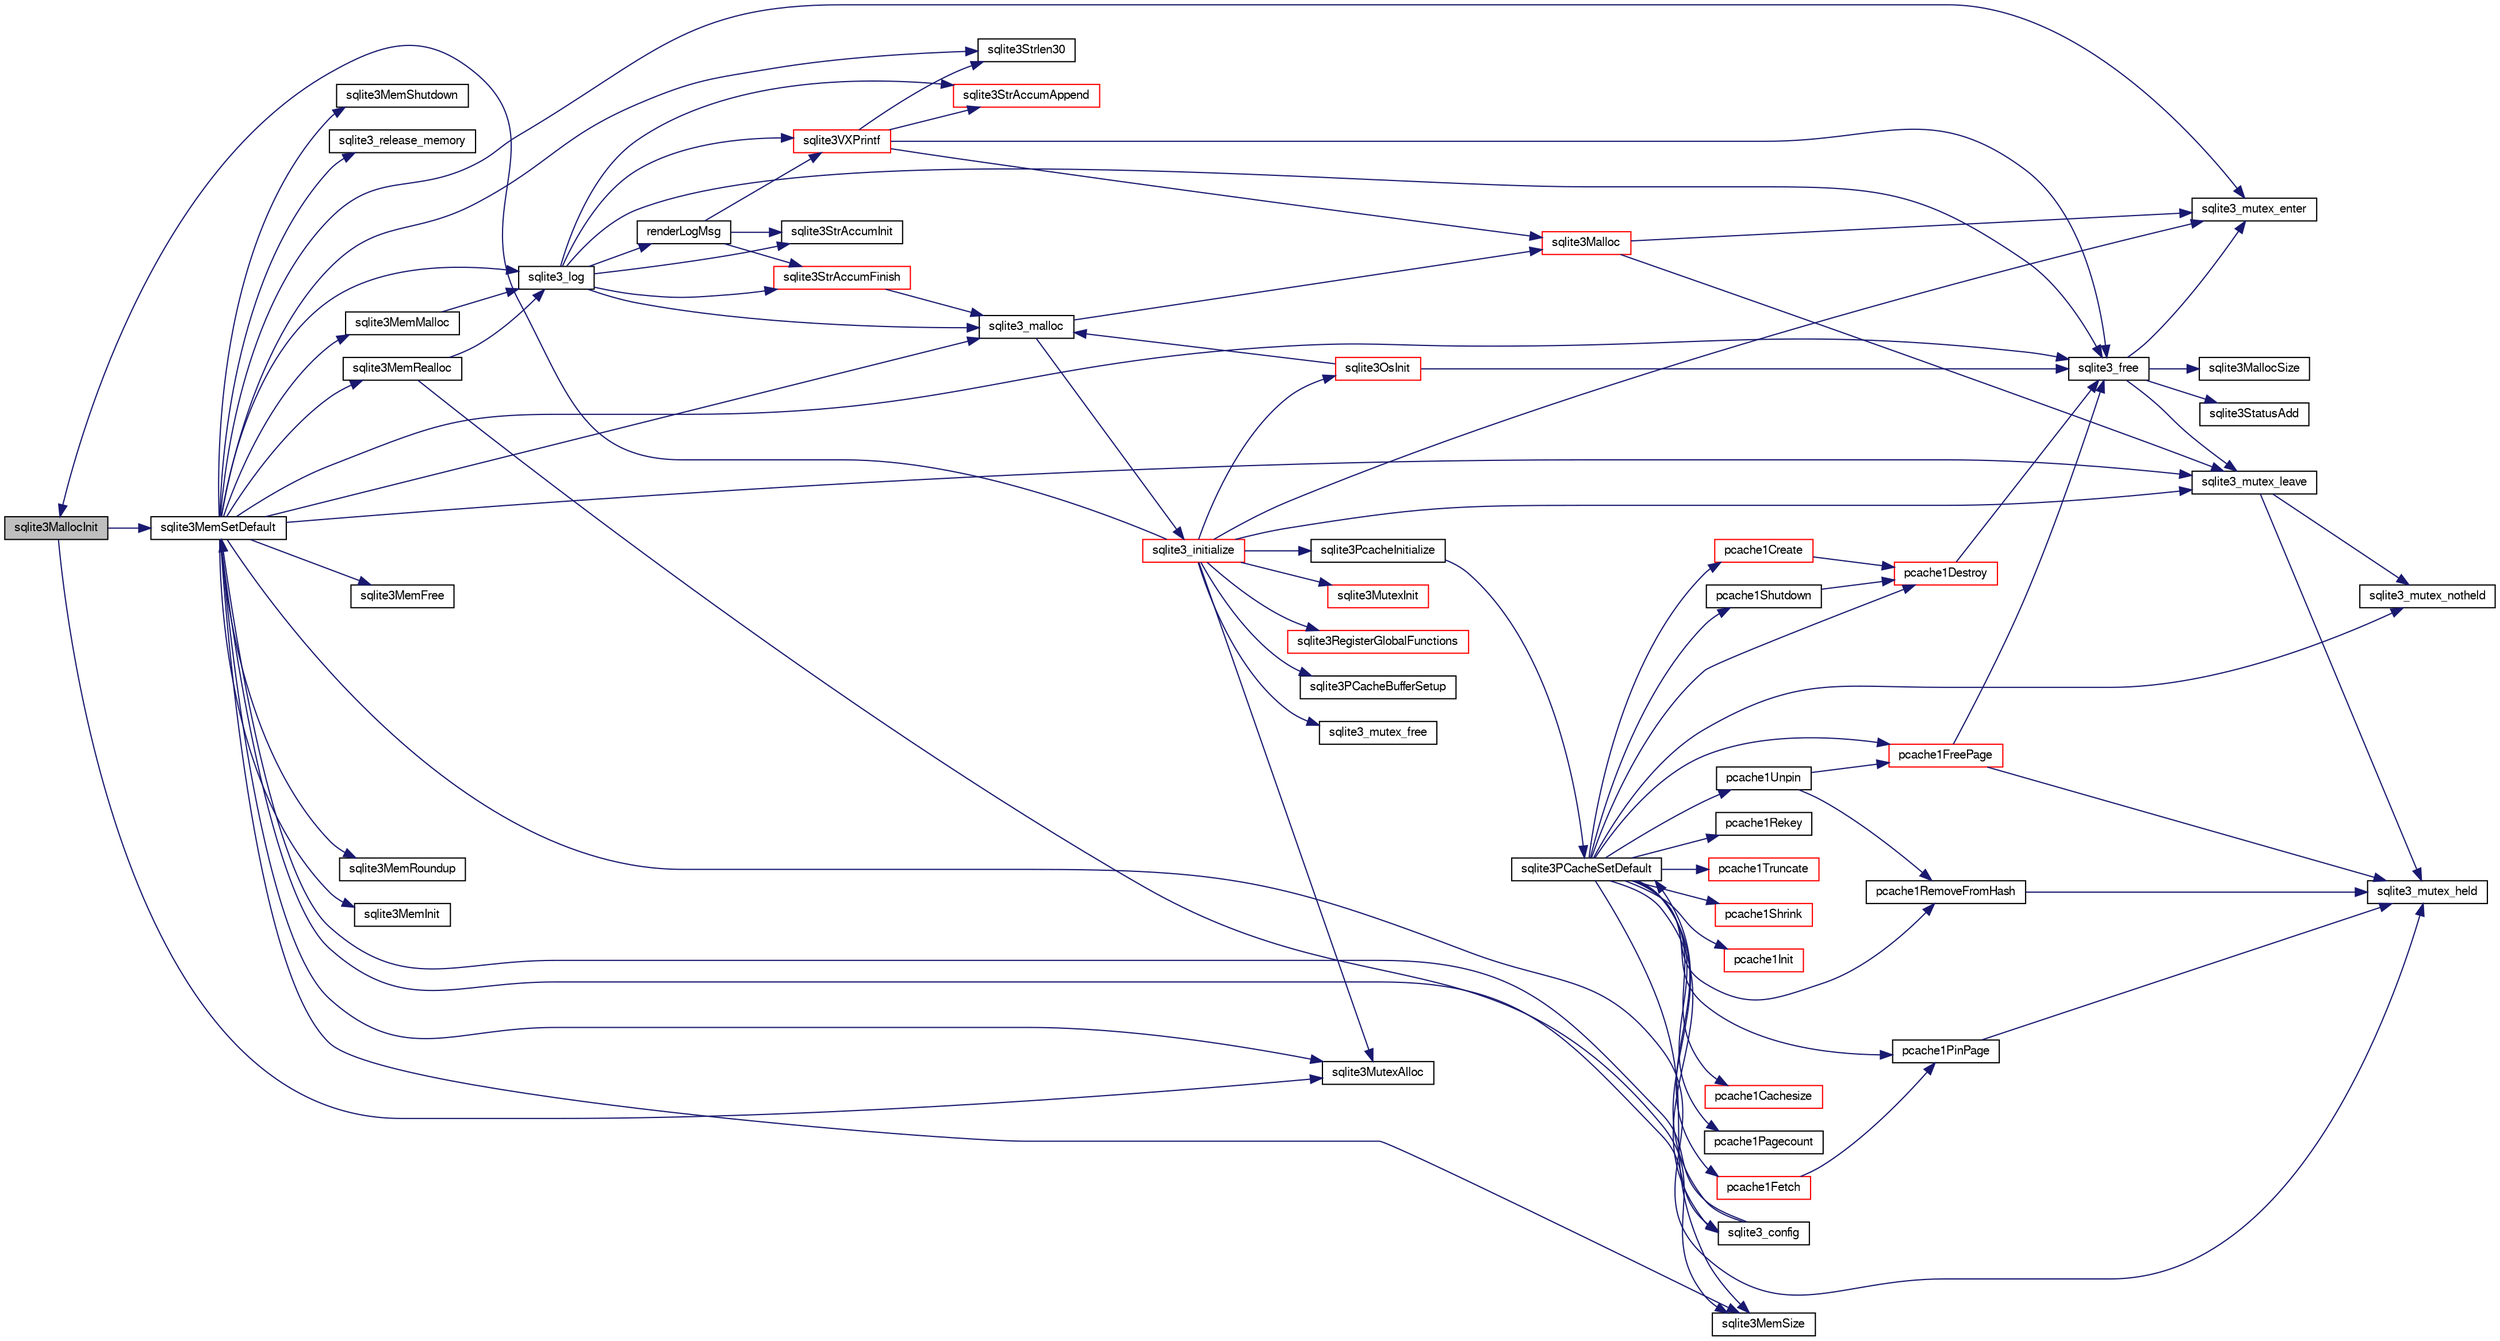 digraph "sqlite3MallocInit"
{
  edge [fontname="FreeSans",fontsize="10",labelfontname="FreeSans",labelfontsize="10"];
  node [fontname="FreeSans",fontsize="10",shape=record];
  rankdir="LR";
  Node583192 [label="sqlite3MallocInit",height=0.2,width=0.4,color="black", fillcolor="grey75", style="filled", fontcolor="black"];
  Node583192 -> Node583193 [color="midnightblue",fontsize="10",style="solid",fontname="FreeSans"];
  Node583193 [label="sqlite3MemSetDefault",height=0.2,width=0.4,color="black", fillcolor="white", style="filled",URL="$sqlite3_8c.html#a162fbfd727e92c5f8f72625b5ff62549"];
  Node583193 -> Node583194 [color="midnightblue",fontsize="10",style="solid",fontname="FreeSans"];
  Node583194 [label="sqlite3MemMalloc",height=0.2,width=0.4,color="black", fillcolor="white", style="filled",URL="$sqlite3_8c.html#a53157f1a669f949332f44ca9f15c0a43"];
  Node583194 -> Node583195 [color="midnightblue",fontsize="10",style="solid",fontname="FreeSans"];
  Node583195 [label="sqlite3_log",height=0.2,width=0.4,color="black", fillcolor="white", style="filled",URL="$sqlite3_8c.html#a298c9699bf9c143662c6b1fec4b2dc3b"];
  Node583195 -> Node583196 [color="midnightblue",fontsize="10",style="solid",fontname="FreeSans"];
  Node583196 [label="renderLogMsg",height=0.2,width=0.4,color="black", fillcolor="white", style="filled",URL="$sqlite3_8c.html#a7a02b43ce0a27bb52085c7f446d115af"];
  Node583196 -> Node583197 [color="midnightblue",fontsize="10",style="solid",fontname="FreeSans"];
  Node583197 [label="sqlite3StrAccumInit",height=0.2,width=0.4,color="black", fillcolor="white", style="filled",URL="$sqlite3_8c.html#aabf95e113b9d54d519cd15a56215f560"];
  Node583196 -> Node583198 [color="midnightblue",fontsize="10",style="solid",fontname="FreeSans"];
  Node583198 [label="sqlite3VXPrintf",height=0.2,width=0.4,color="red", fillcolor="white", style="filled",URL="$sqlite3_8c.html#a63c25806c9bd4a2b76f9a0eb232c6bde"];
  Node583198 -> Node583199 [color="midnightblue",fontsize="10",style="solid",fontname="FreeSans"];
  Node583199 [label="sqlite3StrAccumAppend",height=0.2,width=0.4,color="red", fillcolor="white", style="filled",URL="$sqlite3_8c.html#a56664fa33def33c5a5245b623441d5e0"];
  Node583198 -> Node583217 [color="midnightblue",fontsize="10",style="solid",fontname="FreeSans"];
  Node583217 [label="sqlite3Malloc",height=0.2,width=0.4,color="red", fillcolor="white", style="filled",URL="$sqlite3_8c.html#a361a2eaa846b1885f123abe46f5d8b2b"];
  Node583217 -> Node583211 [color="midnightblue",fontsize="10",style="solid",fontname="FreeSans"];
  Node583211 [label="sqlite3_mutex_enter",height=0.2,width=0.4,color="black", fillcolor="white", style="filled",URL="$sqlite3_8c.html#a1c12cde690bd89f104de5cbad12a6bf5"];
  Node583217 -> Node583213 [color="midnightblue",fontsize="10",style="solid",fontname="FreeSans"];
  Node583213 [label="sqlite3_mutex_leave",height=0.2,width=0.4,color="black", fillcolor="white", style="filled",URL="$sqlite3_8c.html#a5838d235601dbd3c1fa993555c6bcc93"];
  Node583213 -> Node583205 [color="midnightblue",fontsize="10",style="solid",fontname="FreeSans"];
  Node583205 [label="sqlite3_mutex_held",height=0.2,width=0.4,color="black", fillcolor="white", style="filled",URL="$sqlite3_8c.html#acf77da68932b6bc163c5e68547ecc3e7"];
  Node583213 -> Node583214 [color="midnightblue",fontsize="10",style="solid",fontname="FreeSans"];
  Node583214 [label="sqlite3_mutex_notheld",height=0.2,width=0.4,color="black", fillcolor="white", style="filled",URL="$sqlite3_8c.html#a83967c837c1c000d3b5adcfaa688f5dc"];
  Node583198 -> Node583269 [color="midnightblue",fontsize="10",style="solid",fontname="FreeSans"];
  Node583269 [label="sqlite3Strlen30",height=0.2,width=0.4,color="black", fillcolor="white", style="filled",URL="$sqlite3_8c.html#a3dcd80ba41f1a308193dee74857b62a7"];
  Node583198 -> Node583210 [color="midnightblue",fontsize="10",style="solid",fontname="FreeSans"];
  Node583210 [label="sqlite3_free",height=0.2,width=0.4,color="black", fillcolor="white", style="filled",URL="$sqlite3_8c.html#a6552349e36a8a691af5487999ab09519"];
  Node583210 -> Node583211 [color="midnightblue",fontsize="10",style="solid",fontname="FreeSans"];
  Node583210 -> Node583212 [color="midnightblue",fontsize="10",style="solid",fontname="FreeSans"];
  Node583212 [label="sqlite3StatusAdd",height=0.2,width=0.4,color="black", fillcolor="white", style="filled",URL="$sqlite3_8c.html#afa029f93586aeab4cc85360905dae9cd"];
  Node583210 -> Node583208 [color="midnightblue",fontsize="10",style="solid",fontname="FreeSans"];
  Node583208 [label="sqlite3MallocSize",height=0.2,width=0.4,color="black", fillcolor="white", style="filled",URL="$sqlite3_8c.html#acf5d2a5f35270bafb050bd2def576955"];
  Node583210 -> Node583213 [color="midnightblue",fontsize="10",style="solid",fontname="FreeSans"];
  Node583196 -> Node583267 [color="midnightblue",fontsize="10",style="solid",fontname="FreeSans"];
  Node583267 [label="sqlite3StrAccumFinish",height=0.2,width=0.4,color="red", fillcolor="white", style="filled",URL="$sqlite3_8c.html#adb7f26b10ac1b847db6f000ef4c2e2ba"];
  Node583267 -> Node583268 [color="midnightblue",fontsize="10",style="solid",fontname="FreeSans"];
  Node583268 [label="sqlite3_malloc",height=0.2,width=0.4,color="black", fillcolor="white", style="filled",URL="$sqlite3_8c.html#ac79dba55fc32b6a840cf5a9769bce7cd"];
  Node583268 -> Node583223 [color="midnightblue",fontsize="10",style="solid",fontname="FreeSans"];
  Node583223 [label="sqlite3_initialize",height=0.2,width=0.4,color="red", fillcolor="white", style="filled",URL="$sqlite3_8c.html#ab0c0ee2d5d4cf8b28e9572296a8861df"];
  Node583223 -> Node583224 [color="midnightblue",fontsize="10",style="solid",fontname="FreeSans"];
  Node583224 [label="sqlite3MutexInit",height=0.2,width=0.4,color="red", fillcolor="white", style="filled",URL="$sqlite3_8c.html#a7906afcdd1cdb3d0007eb932398a1158"];
  Node583223 -> Node583242 [color="midnightblue",fontsize="10",style="solid",fontname="FreeSans"];
  Node583242 [label="sqlite3MutexAlloc",height=0.2,width=0.4,color="black", fillcolor="white", style="filled",URL="$sqlite3_8c.html#a0e3f432ee581f6876b590e7ad7e84e19"];
  Node583223 -> Node583211 [color="midnightblue",fontsize="10",style="solid",fontname="FreeSans"];
  Node583223 -> Node583192 [color="midnightblue",fontsize="10",style="solid",fontname="FreeSans"];
  Node583223 -> Node583213 [color="midnightblue",fontsize="10",style="solid",fontname="FreeSans"];
  Node583223 -> Node583243 [color="midnightblue",fontsize="10",style="solid",fontname="FreeSans"];
  Node583243 [label="sqlite3RegisterGlobalFunctions",height=0.2,width=0.4,color="red", fillcolor="white", style="filled",URL="$sqlite3_8c.html#a9f75bd111010f29e1b8d74344473c4ec"];
  Node583223 -> Node583426 [color="midnightblue",fontsize="10",style="solid",fontname="FreeSans"];
  Node583426 [label="sqlite3PcacheInitialize",height=0.2,width=0.4,color="black", fillcolor="white", style="filled",URL="$sqlite3_8c.html#a2902c61ddc88bea002c4d69fe4052b1f"];
  Node583426 -> Node583427 [color="midnightblue",fontsize="10",style="solid",fontname="FreeSans"];
  Node583427 [label="sqlite3PCacheSetDefault",height=0.2,width=0.4,color="black", fillcolor="white", style="filled",URL="$sqlite3_8c.html#a91974afe7709a742451438556ee0c70c"];
  Node583427 -> Node583428 [color="midnightblue",fontsize="10",style="solid",fontname="FreeSans"];
  Node583428 [label="pcache1Init",height=0.2,width=0.4,color="red", fillcolor="white", style="filled",URL="$sqlite3_8c.html#a05e9c1daf3dd812db1d769b69b20e069"];
  Node583427 -> Node583430 [color="midnightblue",fontsize="10",style="solid",fontname="FreeSans"];
  Node583430 [label="pcache1Shutdown",height=0.2,width=0.4,color="black", fillcolor="white", style="filled",URL="$sqlite3_8c.html#a707b7714a99d68e6858d4305b2a02579"];
  Node583430 -> Node583431 [color="midnightblue",fontsize="10",style="solid",fontname="FreeSans"];
  Node583431 [label="pcache1Destroy",height=0.2,width=0.4,color="red", fillcolor="white", style="filled",URL="$sqlite3_8c.html#af128220dedcda78a71f3283ece247258"];
  Node583431 -> Node583210 [color="midnightblue",fontsize="10",style="solid",fontname="FreeSans"];
  Node583427 -> Node583438 [color="midnightblue",fontsize="10",style="solid",fontname="FreeSans"];
  Node583438 [label="pcache1Create",height=0.2,width=0.4,color="red", fillcolor="white", style="filled",URL="$sqlite3_8c.html#a44cfeb7ecaf2b6aa54934d3deaee8919"];
  Node583438 -> Node583431 [color="midnightblue",fontsize="10",style="solid",fontname="FreeSans"];
  Node583427 -> Node583449 [color="midnightblue",fontsize="10",style="solid",fontname="FreeSans"];
  Node583449 [label="pcache1Cachesize",height=0.2,width=0.4,color="red", fillcolor="white", style="filled",URL="$sqlite3_8c.html#a071ef90a5e389826abcea7883ff2cd05"];
  Node583427 -> Node583450 [color="midnightblue",fontsize="10",style="solid",fontname="FreeSans"];
  Node583450 [label="pcache1Pagecount",height=0.2,width=0.4,color="black", fillcolor="white", style="filled",URL="$sqlite3_8c.html#aad313c3d8464ce3154a2a31409c5c625"];
  Node583427 -> Node583451 [color="midnightblue",fontsize="10",style="solid",fontname="FreeSans"];
  Node583451 [label="pcache1Fetch",height=0.2,width=0.4,color="red", fillcolor="white", style="filled",URL="$sqlite3_8c.html#a745bc37e2a945b10e6b23a6fe6c35411"];
  Node583451 -> Node583433 [color="midnightblue",fontsize="10",style="solid",fontname="FreeSans"];
  Node583433 [label="pcache1PinPage",height=0.2,width=0.4,color="black", fillcolor="white", style="filled",URL="$sqlite3_8c.html#a8c56f8763581386fa892a46f77c8d684"];
  Node583433 -> Node583205 [color="midnightblue",fontsize="10",style="solid",fontname="FreeSans"];
  Node583427 -> Node583457 [color="midnightblue",fontsize="10",style="solid",fontname="FreeSans"];
  Node583457 [label="pcache1Unpin",height=0.2,width=0.4,color="black", fillcolor="white", style="filled",URL="$sqlite3_8c.html#a5f9a5ef3862388dc0b104f9efea3f8c5"];
  Node583457 -> Node583437 [color="midnightblue",fontsize="10",style="solid",fontname="FreeSans"];
  Node583437 [label="pcache1RemoveFromHash",height=0.2,width=0.4,color="black", fillcolor="white", style="filled",URL="$sqlite3_8c.html#a1b58eae8a9fe64c0c817a74a2ac7ad41"];
  Node583437 -> Node583205 [color="midnightblue",fontsize="10",style="solid",fontname="FreeSans"];
  Node583457 -> Node583434 [color="midnightblue",fontsize="10",style="solid",fontname="FreeSans"];
  Node583434 [label="pcache1FreePage",height=0.2,width=0.4,color="red", fillcolor="white", style="filled",URL="$sqlite3_8c.html#aa3f573a706805bb81ef72ff65ffcdb79"];
  Node583434 -> Node583205 [color="midnightblue",fontsize="10",style="solid",fontname="FreeSans"];
  Node583434 -> Node583210 [color="midnightblue",fontsize="10",style="solid",fontname="FreeSans"];
  Node583427 -> Node583458 [color="midnightblue",fontsize="10",style="solid",fontname="FreeSans"];
  Node583458 [label="pcache1Rekey",height=0.2,width=0.4,color="black", fillcolor="white", style="filled",URL="$sqlite3_8c.html#af4b8e7f81a3c3379d34aa2060102fcfe"];
  Node583427 -> Node583459 [color="midnightblue",fontsize="10",style="solid",fontname="FreeSans"];
  Node583459 [label="pcache1Truncate",height=0.2,width=0.4,color="red", fillcolor="white", style="filled",URL="$sqlite3_8c.html#ab21c5f71467aa7cfe1d1da105ecab289"];
  Node583427 -> Node583431 [color="midnightblue",fontsize="10",style="solid",fontname="FreeSans"];
  Node583427 -> Node583460 [color="midnightblue",fontsize="10",style="solid",fontname="FreeSans"];
  Node583460 [label="pcache1Shrink",height=0.2,width=0.4,color="red", fillcolor="white", style="filled",URL="$sqlite3_8c.html#a7f62f5f6d03ab88020fa8e2ab80ca38e"];
  Node583427 -> Node583448 [color="midnightblue",fontsize="10",style="solid",fontname="FreeSans"];
  Node583448 [label="sqlite3_config",height=0.2,width=0.4,color="black", fillcolor="white", style="filled",URL="$sqlite3_8c.html#a74ad420b6f26bc06a04ff6ecec8a8c91"];
  Node583448 -> Node583193 [color="midnightblue",fontsize="10",style="solid",fontname="FreeSans"];
  Node583448 -> Node583427 [color="midnightblue",fontsize="10",style="solid",fontname="FreeSans"];
  Node583427 -> Node583214 [color="midnightblue",fontsize="10",style="solid",fontname="FreeSans"];
  Node583427 -> Node583444 [color="midnightblue",fontsize="10",style="solid",fontname="FreeSans"];
  Node583444 [label="sqlite3MemSize",height=0.2,width=0.4,color="black", fillcolor="white", style="filled",URL="$sqlite3_8c.html#a564962938d56643e999de431c190f937"];
  Node583427 -> Node583433 [color="midnightblue",fontsize="10",style="solid",fontname="FreeSans"];
  Node583427 -> Node583437 [color="midnightblue",fontsize="10",style="solid",fontname="FreeSans"];
  Node583427 -> Node583434 [color="midnightblue",fontsize="10",style="solid",fontname="FreeSans"];
  Node583223 -> Node583461 [color="midnightblue",fontsize="10",style="solid",fontname="FreeSans"];
  Node583461 [label="sqlite3OsInit",height=0.2,width=0.4,color="red", fillcolor="white", style="filled",URL="$sqlite3_8c.html#afeaa886fe1ca086a30fd278b1d069762"];
  Node583461 -> Node583268 [color="midnightblue",fontsize="10",style="solid",fontname="FreeSans"];
  Node583461 -> Node583210 [color="midnightblue",fontsize="10",style="solid",fontname="FreeSans"];
  Node583223 -> Node583465 [color="midnightblue",fontsize="10",style="solid",fontname="FreeSans"];
  Node583465 [label="sqlite3PCacheBufferSetup",height=0.2,width=0.4,color="black", fillcolor="white", style="filled",URL="$sqlite3_8c.html#ad18a1eebefdfbc4254f473f7b0101937"];
  Node583223 -> Node583466 [color="midnightblue",fontsize="10",style="solid",fontname="FreeSans"];
  Node583466 [label="sqlite3_mutex_free",height=0.2,width=0.4,color="black", fillcolor="white", style="filled",URL="$sqlite3_8c.html#a2db2e72e08f6873afa9c61b0ec726fec"];
  Node583268 -> Node583217 [color="midnightblue",fontsize="10",style="solid",fontname="FreeSans"];
  Node583195 -> Node583197 [color="midnightblue",fontsize="10",style="solid",fontname="FreeSans"];
  Node583195 -> Node583198 [color="midnightblue",fontsize="10",style="solid",fontname="FreeSans"];
  Node583195 -> Node583267 [color="midnightblue",fontsize="10",style="solid",fontname="FreeSans"];
  Node583195 -> Node583268 [color="midnightblue",fontsize="10",style="solid",fontname="FreeSans"];
  Node583195 -> Node583210 [color="midnightblue",fontsize="10",style="solid",fontname="FreeSans"];
  Node583195 -> Node583199 [color="midnightblue",fontsize="10",style="solid",fontname="FreeSans"];
  Node583193 -> Node583442 [color="midnightblue",fontsize="10",style="solid",fontname="FreeSans"];
  Node583442 [label="sqlite3MemFree",height=0.2,width=0.4,color="black", fillcolor="white", style="filled",URL="$sqlite3_8c.html#a4198492989c7a427e3d704c06058850a"];
  Node583193 -> Node583443 [color="midnightblue",fontsize="10",style="solid",fontname="FreeSans"];
  Node583443 [label="sqlite3MemRealloc",height=0.2,width=0.4,color="black", fillcolor="white", style="filled",URL="$sqlite3_8c.html#addd043cc5742c3b0cf536763cd4e6948"];
  Node583443 -> Node583195 [color="midnightblue",fontsize="10",style="solid",fontname="FreeSans"];
  Node583443 -> Node583444 [color="midnightblue",fontsize="10",style="solid",fontname="FreeSans"];
  Node583193 -> Node583444 [color="midnightblue",fontsize="10",style="solid",fontname="FreeSans"];
  Node583193 -> Node583445 [color="midnightblue",fontsize="10",style="solid",fontname="FreeSans"];
  Node583445 [label="sqlite3MemRoundup",height=0.2,width=0.4,color="black", fillcolor="white", style="filled",URL="$sqlite3_8c.html#ac9d66a2d2d224dfafcf6a49d48436ddc"];
  Node583193 -> Node583446 [color="midnightblue",fontsize="10",style="solid",fontname="FreeSans"];
  Node583446 [label="sqlite3MemInit",height=0.2,width=0.4,color="black", fillcolor="white", style="filled",URL="$sqlite3_8c.html#a1ec61c1becf036ba7fcb571ae51300af"];
  Node583193 -> Node583447 [color="midnightblue",fontsize="10",style="solid",fontname="FreeSans"];
  Node583447 [label="sqlite3MemShutdown",height=0.2,width=0.4,color="black", fillcolor="white", style="filled",URL="$sqlite3_8c.html#a934531b3f7c4743196f453ce6db028dc"];
  Node583193 -> Node583448 [color="midnightblue",fontsize="10",style="solid",fontname="FreeSans"];
  Node583193 -> Node583242 [color="midnightblue",fontsize="10",style="solid",fontname="FreeSans"];
  Node583193 -> Node583211 [color="midnightblue",fontsize="10",style="solid",fontname="FreeSans"];
  Node583193 -> Node583213 [color="midnightblue",fontsize="10",style="solid",fontname="FreeSans"];
  Node583193 -> Node583269 [color="midnightblue",fontsize="10",style="solid",fontname="FreeSans"];
  Node583193 -> Node583205 [color="midnightblue",fontsize="10",style="solid",fontname="FreeSans"];
  Node583193 -> Node583473 [color="midnightblue",fontsize="10",style="solid",fontname="FreeSans"];
  Node583473 [label="sqlite3_release_memory",height=0.2,width=0.4,color="black", fillcolor="white", style="filled",URL="$sqlite3_8c.html#a91037e7ef182e008677dae146e15cf92"];
  Node583193 -> Node583268 [color="midnightblue",fontsize="10",style="solid",fontname="FreeSans"];
  Node583193 -> Node583210 [color="midnightblue",fontsize="10",style="solid",fontname="FreeSans"];
  Node583193 -> Node583195 [color="midnightblue",fontsize="10",style="solid",fontname="FreeSans"];
  Node583192 -> Node583242 [color="midnightblue",fontsize="10",style="solid",fontname="FreeSans"];
}
